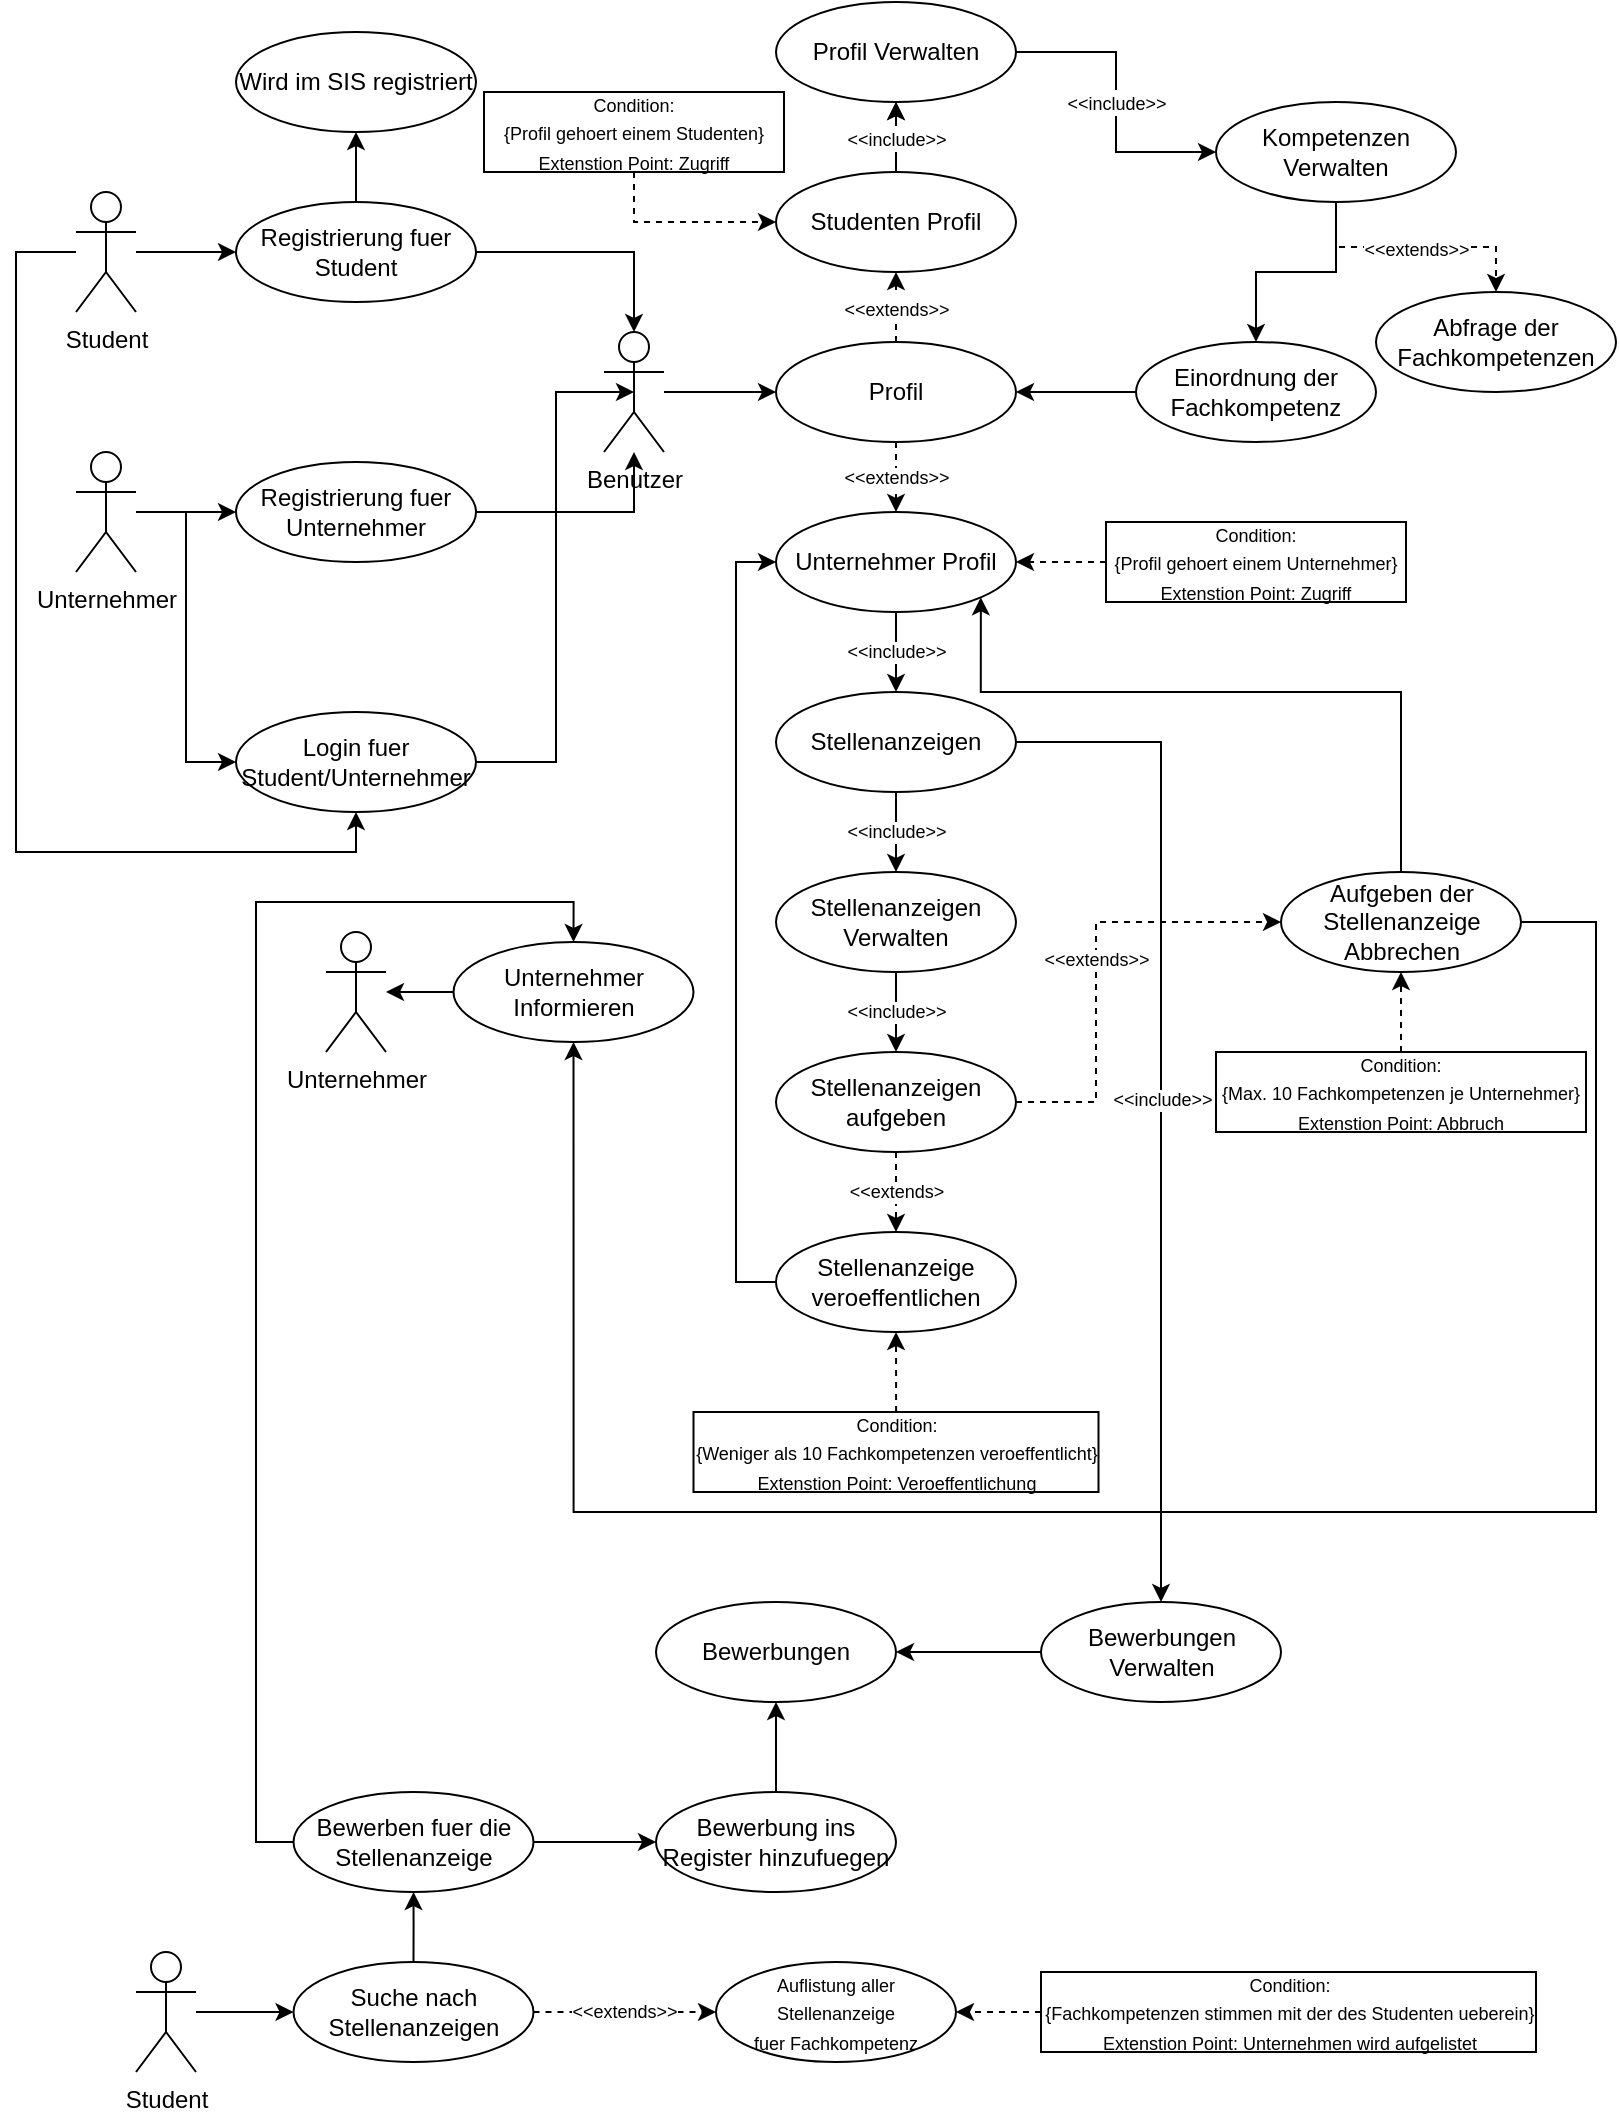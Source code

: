 <mxfile version="15.7.4" type="github">
  <diagram id="29OQ8NQKc4cCfRGXK5-h" name="Page-1">
    <mxGraphModel dx="1523" dy="855" grid="1" gridSize="10" guides="1" tooltips="1" connect="1" arrows="1" fold="1" page="1" pageScale="1" pageWidth="827" pageHeight="1169" math="0" shadow="0">
      <root>
        <mxCell id="0" />
        <mxCell id="1" parent="0" />
        <mxCell id="9E_ZtjAv7ycfbcv7sSrq-9" style="edgeStyle=orthogonalEdgeStyle;orthogonalLoop=1;jettySize=auto;html=1;entryX=0;entryY=0.5;entryDx=0;entryDy=0;strokeColor=default;rounded=0;strokeWidth=1;" parent="1" source="9E_ZtjAv7ycfbcv7sSrq-1" target="9E_ZtjAv7ycfbcv7sSrq-8" edge="1">
          <mxGeometry relative="1" as="geometry" />
        </mxCell>
        <mxCell id="9E_ZtjAv7ycfbcv7sSrq-25" style="edgeStyle=orthogonalEdgeStyle;rounded=0;orthogonalLoop=1;jettySize=auto;html=1;entryX=0.5;entryY=1;entryDx=0;entryDy=0;" parent="1" source="9E_ZtjAv7ycfbcv7sSrq-1" target="9E_ZtjAv7ycfbcv7sSrq-23" edge="1">
          <mxGeometry relative="1" as="geometry">
            <Array as="points">
              <mxPoint x="20" y="130" />
              <mxPoint x="20" y="430" />
              <mxPoint x="190" y="430" />
            </Array>
          </mxGeometry>
        </mxCell>
        <mxCell id="9E_ZtjAv7ycfbcv7sSrq-1" value="Student" style="shape=umlActor;verticalLabelPosition=bottom;verticalAlign=top;html=1;outlineConnect=0;" parent="1" vertex="1">
          <mxGeometry x="50" y="100" width="30" height="60" as="geometry" />
        </mxCell>
        <mxCell id="9E_ZtjAv7ycfbcv7sSrq-16" style="edgeStyle=orthogonalEdgeStyle;rounded=0;orthogonalLoop=1;jettySize=auto;html=1;entryX=0;entryY=0.5;entryDx=0;entryDy=0;" parent="1" source="9E_ZtjAv7ycfbcv7sSrq-2" target="9E_ZtjAv7ycfbcv7sSrq-15" edge="1">
          <mxGeometry relative="1" as="geometry" />
        </mxCell>
        <mxCell id="9E_ZtjAv7ycfbcv7sSrq-24" style="edgeStyle=orthogonalEdgeStyle;rounded=0;orthogonalLoop=1;jettySize=auto;html=1;entryX=0;entryY=0.5;entryDx=0;entryDy=0;" parent="1" source="9E_ZtjAv7ycfbcv7sSrq-2" target="9E_ZtjAv7ycfbcv7sSrq-23" edge="1">
          <mxGeometry relative="1" as="geometry" />
        </mxCell>
        <mxCell id="9E_ZtjAv7ycfbcv7sSrq-2" value="Unternehmer" style="shape=umlActor;verticalLabelPosition=bottom;verticalAlign=top;html=1;outlineConnect=0;" parent="1" vertex="1">
          <mxGeometry x="50" y="230" width="30" height="60" as="geometry" />
        </mxCell>
        <mxCell id="9E_ZtjAv7ycfbcv7sSrq-14" style="edgeStyle=orthogonalEdgeStyle;rounded=0;orthogonalLoop=1;jettySize=auto;html=1;entryX=0.5;entryY=0;entryDx=0;entryDy=0;entryPerimeter=0;" parent="1" source="9E_ZtjAv7ycfbcv7sSrq-8" target="9E_ZtjAv7ycfbcv7sSrq-12" edge="1">
          <mxGeometry relative="1" as="geometry" />
        </mxCell>
        <mxCell id="9E_ZtjAv7ycfbcv7sSrq-20" style="edgeStyle=orthogonalEdgeStyle;rounded=0;orthogonalLoop=1;jettySize=auto;html=1;entryX=0.5;entryY=1;entryDx=0;entryDy=0;" parent="1" source="9E_ZtjAv7ycfbcv7sSrq-8" target="9E_ZtjAv7ycfbcv7sSrq-19" edge="1">
          <mxGeometry relative="1" as="geometry" />
        </mxCell>
        <mxCell id="9E_ZtjAv7ycfbcv7sSrq-8" value="Registrierung fuer Student" style="ellipse;whiteSpace=wrap;html=1;" parent="1" vertex="1">
          <mxGeometry x="130" y="105" width="120" height="50" as="geometry" />
        </mxCell>
        <mxCell id="9E_ZtjAv7ycfbcv7sSrq-32" style="edgeStyle=orthogonalEdgeStyle;rounded=0;orthogonalLoop=1;jettySize=auto;html=1;entryX=0;entryY=0.5;entryDx=0;entryDy=0;" parent="1" source="9E_ZtjAv7ycfbcv7sSrq-12" target="9E_ZtjAv7ycfbcv7sSrq-31" edge="1">
          <mxGeometry relative="1" as="geometry" />
        </mxCell>
        <mxCell id="9E_ZtjAv7ycfbcv7sSrq-12" value="Benutzer" style="shape=umlActor;verticalLabelPosition=bottom;verticalAlign=top;html=1;outlineConnect=0;" parent="1" vertex="1">
          <mxGeometry x="314" y="170" width="30" height="60" as="geometry" />
        </mxCell>
        <mxCell id="9E_ZtjAv7ycfbcv7sSrq-17" style="edgeStyle=orthogonalEdgeStyle;rounded=0;orthogonalLoop=1;jettySize=auto;html=1;" parent="1" source="9E_ZtjAv7ycfbcv7sSrq-15" target="9E_ZtjAv7ycfbcv7sSrq-12" edge="1">
          <mxGeometry relative="1" as="geometry" />
        </mxCell>
        <mxCell id="9E_ZtjAv7ycfbcv7sSrq-15" value="Registrierung fuer Unternehmer" style="ellipse;whiteSpace=wrap;html=1;" parent="1" vertex="1">
          <mxGeometry x="130" y="235" width="120" height="50" as="geometry" />
        </mxCell>
        <mxCell id="9E_ZtjAv7ycfbcv7sSrq-19" value="Wird im SIS registriert" style="ellipse;whiteSpace=wrap;html=1;" parent="1" vertex="1">
          <mxGeometry x="130" y="20" width="120" height="50" as="geometry" />
        </mxCell>
        <mxCell id="9E_ZtjAv7ycfbcv7sSrq-27" style="edgeStyle=orthogonalEdgeStyle;rounded=0;orthogonalLoop=1;jettySize=auto;html=1;entryX=0.5;entryY=0.5;entryDx=0;entryDy=0;entryPerimeter=0;" parent="1" source="9E_ZtjAv7ycfbcv7sSrq-23" target="9E_ZtjAv7ycfbcv7sSrq-12" edge="1">
          <mxGeometry relative="1" as="geometry">
            <Array as="points">
              <mxPoint x="290" y="385" />
              <mxPoint x="290" y="200" />
            </Array>
          </mxGeometry>
        </mxCell>
        <mxCell id="9E_ZtjAv7ycfbcv7sSrq-23" value="Login fuer Student/Unternehmer" style="ellipse;whiteSpace=wrap;html=1;" parent="1" vertex="1">
          <mxGeometry x="130" y="360" width="120" height="50" as="geometry" />
        </mxCell>
        <mxCell id="9E_ZtjAv7ycfbcv7sSrq-61" value="&lt;font style=&quot;font-size: 9px&quot;&gt;&amp;lt;&amp;lt;extends&amp;gt;&amp;gt;&lt;/font&gt;" style="edgeStyle=orthogonalEdgeStyle;rounded=0;orthogonalLoop=1;jettySize=auto;html=1;entryX=0.5;entryY=1;entryDx=0;entryDy=0;strokeColor=default;strokeWidth=1;dashed=1;" parent="1" source="9E_ZtjAv7ycfbcv7sSrq-31" target="9E_ZtjAv7ycfbcv7sSrq-60" edge="1">
          <mxGeometry relative="1" as="geometry" />
        </mxCell>
        <mxCell id="9E_ZtjAv7ycfbcv7sSrq-69" value="&amp;lt;&amp;lt;extends&amp;gt;&amp;gt;" style="edgeStyle=orthogonalEdgeStyle;rounded=0;orthogonalLoop=1;jettySize=auto;html=1;entryX=0.5;entryY=0;entryDx=0;entryDy=0;fontSize=9;strokeColor=default;strokeWidth=1;dashed=1;" parent="1" source="9E_ZtjAv7ycfbcv7sSrq-31" target="9E_ZtjAv7ycfbcv7sSrq-66" edge="1">
          <mxGeometry relative="1" as="geometry" />
        </mxCell>
        <mxCell id="9E_ZtjAv7ycfbcv7sSrq-31" value="Profil" style="ellipse;whiteSpace=wrap;html=1;" parent="1" vertex="1">
          <mxGeometry x="400" y="175" width="120" height="50" as="geometry" />
        </mxCell>
        <mxCell id="9E_ZtjAv7ycfbcv7sSrq-52" value="&lt;font style=&quot;font-size: 9px&quot;&gt;&amp;lt;&amp;lt;extends&amp;gt;&amp;gt;&lt;/font&gt;" style="edgeStyle=orthogonalEdgeStyle;rounded=0;orthogonalLoop=1;jettySize=auto;html=1;entryX=0.5;entryY=0;entryDx=0;entryDy=0;strokeColor=default;strokeWidth=1;dashed=1;" parent="1" source="9E_ZtjAv7ycfbcv7sSrq-33" target="9E_ZtjAv7ycfbcv7sSrq-35" edge="1">
          <mxGeometry relative="1" as="geometry" />
        </mxCell>
        <mxCell id="9E_ZtjAv7ycfbcv7sSrq-58" style="edgeStyle=orthogonalEdgeStyle;rounded=0;orthogonalLoop=1;jettySize=auto;html=1;entryX=0.5;entryY=0;entryDx=0;entryDy=0;strokeColor=default;strokeWidth=1;" parent="1" source="9E_ZtjAv7ycfbcv7sSrq-33" target="9E_ZtjAv7ycfbcv7sSrq-57" edge="1">
          <mxGeometry relative="1" as="geometry" />
        </mxCell>
        <mxCell id="9E_ZtjAv7ycfbcv7sSrq-33" value="Kompetenzen&lt;br&gt;Verwalten" style="ellipse;whiteSpace=wrap;html=1;" parent="1" vertex="1">
          <mxGeometry x="620" y="55" width="120" height="50" as="geometry" />
        </mxCell>
        <mxCell id="9E_ZtjAv7ycfbcv7sSrq-35" value="Abfrage der&lt;br&gt;Fachkompetenzen" style="ellipse;whiteSpace=wrap;html=1;" parent="1" vertex="1">
          <mxGeometry x="700" y="150" width="120" height="50" as="geometry" />
        </mxCell>
        <mxCell id="9E_ZtjAv7ycfbcv7sSrq-51" value="&lt;font style=&quot;font-size: 9px&quot;&gt;&amp;lt;&amp;lt;include&amp;gt;&amp;gt;&lt;/font&gt;" style="edgeStyle=orthogonalEdgeStyle;rounded=0;orthogonalLoop=1;jettySize=auto;html=1;entryX=0;entryY=0.5;entryDx=0;entryDy=0;strokeColor=default;strokeWidth=1;" parent="1" source="9E_ZtjAv7ycfbcv7sSrq-47" target="9E_ZtjAv7ycfbcv7sSrq-33" edge="1">
          <mxGeometry relative="1" as="geometry" />
        </mxCell>
        <mxCell id="9E_ZtjAv7ycfbcv7sSrq-47" value="Profil Verwalten" style="ellipse;whiteSpace=wrap;html=1;" parent="1" vertex="1">
          <mxGeometry x="400" y="5" width="120" height="50" as="geometry" />
        </mxCell>
        <mxCell id="9E_ZtjAv7ycfbcv7sSrq-59" style="edgeStyle=orthogonalEdgeStyle;rounded=0;orthogonalLoop=1;jettySize=auto;html=1;entryX=1;entryY=0.5;entryDx=0;entryDy=0;strokeColor=default;strokeWidth=1;" parent="1" source="9E_ZtjAv7ycfbcv7sSrq-57" target="9E_ZtjAv7ycfbcv7sSrq-31" edge="1">
          <mxGeometry relative="1" as="geometry" />
        </mxCell>
        <mxCell id="9E_ZtjAv7ycfbcv7sSrq-57" value="Einordnung der Fachkompetenz" style="ellipse;whiteSpace=wrap;html=1;" parent="1" vertex="1">
          <mxGeometry x="580" y="175" width="120" height="50" as="geometry" />
        </mxCell>
        <mxCell id="9E_ZtjAv7ycfbcv7sSrq-62" style="edgeStyle=orthogonalEdgeStyle;rounded=0;orthogonalLoop=1;jettySize=auto;html=1;entryX=0.5;entryY=1;entryDx=0;entryDy=0;strokeColor=default;strokeWidth=1;" parent="1" source="9E_ZtjAv7ycfbcv7sSrq-60" target="9E_ZtjAv7ycfbcv7sSrq-47" edge="1">
          <mxGeometry relative="1" as="geometry" />
        </mxCell>
        <mxCell id="9E_ZtjAv7ycfbcv7sSrq-63" value="&lt;font style=&quot;font-size: 9px&quot;&gt;&amp;lt;&amp;lt;include&amp;gt;&amp;gt;&lt;/font&gt;" style="edgeStyle=orthogonalEdgeStyle;rounded=0;orthogonalLoop=1;jettySize=auto;html=1;strokeColor=default;strokeWidth=1;" parent="1" source="9E_ZtjAv7ycfbcv7sSrq-60" target="9E_ZtjAv7ycfbcv7sSrq-47" edge="1">
          <mxGeometry relative="1" as="geometry" />
        </mxCell>
        <mxCell id="9E_ZtjAv7ycfbcv7sSrq-60" value="Studenten Profil" style="ellipse;whiteSpace=wrap;html=1;" parent="1" vertex="1">
          <mxGeometry x="400" y="90" width="120" height="50" as="geometry" />
        </mxCell>
        <mxCell id="9E_ZtjAv7ycfbcv7sSrq-65" style="edgeStyle=orthogonalEdgeStyle;rounded=0;orthogonalLoop=1;jettySize=auto;html=1;entryX=0;entryY=0.5;entryDx=0;entryDy=0;fontSize=9;strokeColor=default;strokeWidth=1;dashed=1;" parent="1" source="9E_ZtjAv7ycfbcv7sSrq-64" target="9E_ZtjAv7ycfbcv7sSrq-60" edge="1">
          <mxGeometry relative="1" as="geometry" />
        </mxCell>
        <mxCell id="9E_ZtjAv7ycfbcv7sSrq-64" value="&lt;font style=&quot;font-size: 9px&quot;&gt;Condition:&lt;br&gt;{Profil gehoert einem Studenten}&lt;br&gt;Extenstion Point: Zugriff&lt;/font&gt;" style="rounded=0;whiteSpace=wrap;html=1;" parent="1" vertex="1">
          <mxGeometry x="254" y="50" width="150" height="40" as="geometry" />
        </mxCell>
        <mxCell id="9E_ZtjAv7ycfbcv7sSrq-104" value="&amp;lt;&amp;lt;include&amp;gt;&amp;gt;" style="edgeStyle=orthogonalEdgeStyle;rounded=0;orthogonalLoop=1;jettySize=auto;html=1;entryX=0.5;entryY=0;entryDx=0;entryDy=0;fontSize=9;strokeColor=default;strokeWidth=1;" parent="1" source="9E_ZtjAv7ycfbcv7sSrq-66" target="9E_ZtjAv7ycfbcv7sSrq-102" edge="1">
          <mxGeometry relative="1" as="geometry" />
        </mxCell>
        <mxCell id="9E_ZtjAv7ycfbcv7sSrq-66" value="Unternehmer Profil" style="ellipse;whiteSpace=wrap;html=1;" parent="1" vertex="1">
          <mxGeometry x="400" y="260" width="120" height="50" as="geometry" />
        </mxCell>
        <mxCell id="9E_ZtjAv7ycfbcv7sSrq-68" style="edgeStyle=orthogonalEdgeStyle;rounded=0;orthogonalLoop=1;jettySize=auto;html=1;entryX=1;entryY=0.5;entryDx=0;entryDy=0;fontSize=9;strokeColor=default;strokeWidth=1;dashed=1;" parent="1" source="9E_ZtjAv7ycfbcv7sSrq-67" target="9E_ZtjAv7ycfbcv7sSrq-66" edge="1">
          <mxGeometry relative="1" as="geometry" />
        </mxCell>
        <mxCell id="9E_ZtjAv7ycfbcv7sSrq-67" value="&lt;font style=&quot;font-size: 9px&quot;&gt;Condition:&lt;br&gt;{Profil gehoert einem Unternehmer}&lt;br&gt;Extenstion Point: Zugriff&lt;/font&gt;" style="rounded=0;whiteSpace=wrap;html=1;" parent="1" vertex="1">
          <mxGeometry x="565" y="265" width="150" height="40" as="geometry" />
        </mxCell>
        <mxCell id="9E_ZtjAv7ycfbcv7sSrq-81" value="&amp;lt;&amp;lt;include&amp;gt;&amp;gt;" style="edgeStyle=orthogonalEdgeStyle;rounded=0;orthogonalLoop=1;jettySize=auto;html=1;entryX=0.5;entryY=0;entryDx=0;entryDy=0;fontSize=9;strokeColor=default;strokeWidth=1;" parent="1" source="9E_ZtjAv7ycfbcv7sSrq-71" target="9E_ZtjAv7ycfbcv7sSrq-74" edge="1">
          <mxGeometry relative="1" as="geometry" />
        </mxCell>
        <mxCell id="9E_ZtjAv7ycfbcv7sSrq-71" value="Stellenanzeigen&lt;br&gt;Verwalten" style="ellipse;whiteSpace=wrap;html=1;" parent="1" vertex="1">
          <mxGeometry x="400" y="440" width="120" height="50" as="geometry" />
        </mxCell>
        <mxCell id="9E_ZtjAv7ycfbcv7sSrq-84" value="&amp;lt;&amp;lt;extends&amp;gt;&amp;gt;" style="edgeStyle=orthogonalEdgeStyle;rounded=0;orthogonalLoop=1;jettySize=auto;html=1;entryX=0;entryY=0.5;entryDx=0;entryDy=0;fontSize=9;strokeColor=default;strokeWidth=1;dashed=1;" parent="1" source="9E_ZtjAv7ycfbcv7sSrq-74" target="9E_ZtjAv7ycfbcv7sSrq-80" edge="1">
          <mxGeometry relative="1" as="geometry">
            <Array as="points">
              <mxPoint x="560" y="555" />
              <mxPoint x="560" y="465" />
            </Array>
          </mxGeometry>
        </mxCell>
        <mxCell id="9E_ZtjAv7ycfbcv7sSrq-88" value="&amp;lt;&amp;lt;extends&amp;gt;" style="edgeStyle=orthogonalEdgeStyle;rounded=0;orthogonalLoop=1;jettySize=auto;html=1;entryX=0.5;entryY=0;entryDx=0;entryDy=0;dashed=1;fontSize=9;strokeColor=default;strokeWidth=1;" parent="1" source="9E_ZtjAv7ycfbcv7sSrq-74" target="9E_ZtjAv7ycfbcv7sSrq-87" edge="1">
          <mxGeometry relative="1" as="geometry" />
        </mxCell>
        <mxCell id="9E_ZtjAv7ycfbcv7sSrq-74" value="Stellenanzeigen aufgeben" style="ellipse;whiteSpace=wrap;html=1;" parent="1" vertex="1">
          <mxGeometry x="400" y="530" width="120" height="50" as="geometry" />
        </mxCell>
        <mxCell id="9E_ZtjAv7ycfbcv7sSrq-86" style="edgeStyle=orthogonalEdgeStyle;rounded=0;orthogonalLoop=1;jettySize=auto;html=1;entryX=0.5;entryY=1;entryDx=0;entryDy=0;fontSize=9;strokeColor=default;strokeWidth=1;dashed=1;" parent="1" source="9E_ZtjAv7ycfbcv7sSrq-77" target="9E_ZtjAv7ycfbcv7sSrq-80" edge="1">
          <mxGeometry relative="1" as="geometry" />
        </mxCell>
        <mxCell id="9E_ZtjAv7ycfbcv7sSrq-77" value="&lt;font style=&quot;font-size: 9px&quot;&gt;Condition:&lt;br&gt;{Max. 10 Fachkompetenzen je Unternehmer}&lt;br&gt;Extenstion Point: Abbruch&lt;br&gt;&lt;/font&gt;" style="rounded=0;whiteSpace=wrap;html=1;" parent="1" vertex="1">
          <mxGeometry x="620" y="530" width="185" height="40" as="geometry" />
        </mxCell>
        <mxCell id="9E_ZtjAv7ycfbcv7sSrq-85" style="edgeStyle=orthogonalEdgeStyle;rounded=0;orthogonalLoop=1;jettySize=auto;html=1;entryX=1;entryY=1;entryDx=0;entryDy=0;fontSize=9;strokeColor=default;strokeWidth=1;" parent="1" source="9E_ZtjAv7ycfbcv7sSrq-80" target="9E_ZtjAv7ycfbcv7sSrq-66" edge="1">
          <mxGeometry relative="1" as="geometry">
            <Array as="points">
              <mxPoint x="712" y="350" />
              <mxPoint x="503" y="350" />
            </Array>
          </mxGeometry>
        </mxCell>
        <mxCell id="9E_ZtjAv7ycfbcv7sSrq-99" style="edgeStyle=orthogonalEdgeStyle;rounded=0;orthogonalLoop=1;jettySize=auto;html=1;entryX=0.5;entryY=1;entryDx=0;entryDy=0;fontSize=9;strokeColor=default;strokeWidth=1;" parent="1" source="9E_ZtjAv7ycfbcv7sSrq-80" target="9E_ZtjAv7ycfbcv7sSrq-96" edge="1">
          <mxGeometry relative="1" as="geometry">
            <Array as="points">
              <mxPoint x="810" y="465" />
              <mxPoint x="810" y="760" />
              <mxPoint x="299" y="760" />
            </Array>
          </mxGeometry>
        </mxCell>
        <mxCell id="9E_ZtjAv7ycfbcv7sSrq-80" value="Aufgeben der Stellenanzeige Abbrechen" style="ellipse;whiteSpace=wrap;html=1;" parent="1" vertex="1">
          <mxGeometry x="652.5" y="440" width="120" height="50" as="geometry" />
        </mxCell>
        <mxCell id="9E_ZtjAv7ycfbcv7sSrq-89" style="edgeStyle=orthogonalEdgeStyle;rounded=0;orthogonalLoop=1;jettySize=auto;html=1;entryX=0;entryY=0.5;entryDx=0;entryDy=0;fontSize=9;strokeColor=default;strokeWidth=1;" parent="1" source="9E_ZtjAv7ycfbcv7sSrq-87" target="9E_ZtjAv7ycfbcv7sSrq-66" edge="1">
          <mxGeometry relative="1" as="geometry">
            <Array as="points">
              <mxPoint x="380" y="645" />
              <mxPoint x="380" y="285" />
            </Array>
          </mxGeometry>
        </mxCell>
        <mxCell id="9E_ZtjAv7ycfbcv7sSrq-87" value="Stellenanzeige veroeffentlichen" style="ellipse;whiteSpace=wrap;html=1;" parent="1" vertex="1">
          <mxGeometry x="400" y="620" width="120" height="50" as="geometry" />
        </mxCell>
        <mxCell id="9E_ZtjAv7ycfbcv7sSrq-92" style="edgeStyle=orthogonalEdgeStyle;rounded=0;orthogonalLoop=1;jettySize=auto;html=1;entryX=0.5;entryY=1;entryDx=0;entryDy=0;fontSize=9;strokeColor=default;strokeWidth=1;dashed=1;" parent="1" source="9E_ZtjAv7ycfbcv7sSrq-91" target="9E_ZtjAv7ycfbcv7sSrq-87" edge="1">
          <mxGeometry relative="1" as="geometry" />
        </mxCell>
        <mxCell id="9E_ZtjAv7ycfbcv7sSrq-91" value="&lt;font style=&quot;font-size: 9px&quot;&gt;Condition:&lt;br&gt;{Weniger als 10 Fachkompetenzen veroeffentlicht}&lt;br&gt;Extenstion Point: Veroeffentlichung&lt;br&gt;&lt;/font&gt;" style="rounded=0;whiteSpace=wrap;html=1;" parent="1" vertex="1">
          <mxGeometry x="358.75" y="710" width="202.5" height="40" as="geometry" />
        </mxCell>
        <mxCell id="9E_ZtjAv7ycfbcv7sSrq-94" value="Unternehmer" style="shape=umlActor;verticalLabelPosition=bottom;verticalAlign=top;html=1;outlineConnect=0;" parent="1" vertex="1">
          <mxGeometry x="175" y="470" width="30" height="60" as="geometry" />
        </mxCell>
        <mxCell id="9E_ZtjAv7ycfbcv7sSrq-98" style="edgeStyle=orthogonalEdgeStyle;rounded=0;orthogonalLoop=1;jettySize=auto;html=1;fontSize=9;strokeColor=default;strokeWidth=1;" parent="1" source="9E_ZtjAv7ycfbcv7sSrq-96" target="9E_ZtjAv7ycfbcv7sSrq-94" edge="1">
          <mxGeometry relative="1" as="geometry" />
        </mxCell>
        <mxCell id="9E_ZtjAv7ycfbcv7sSrq-96" value="Unternehmer Informieren" style="ellipse;whiteSpace=wrap;html=1;" parent="1" vertex="1">
          <mxGeometry x="238.75" y="475" width="120" height="50" as="geometry" />
        </mxCell>
        <mxCell id="9E_ZtjAv7ycfbcv7sSrq-103" value="&amp;lt;&amp;lt;include&amp;gt;&amp;gt;" style="edgeStyle=orthogonalEdgeStyle;rounded=0;orthogonalLoop=1;jettySize=auto;html=1;entryX=0.5;entryY=0;entryDx=0;entryDy=0;fontSize=9;strokeColor=default;strokeWidth=1;" parent="1" source="9E_ZtjAv7ycfbcv7sSrq-102" target="9E_ZtjAv7ycfbcv7sSrq-71" edge="1">
          <mxGeometry relative="1" as="geometry" />
        </mxCell>
        <mxCell id="9E_ZtjAv7ycfbcv7sSrq-107" value="&amp;lt;&amp;lt;include&amp;gt;&amp;gt;" style="edgeStyle=orthogonalEdgeStyle;rounded=0;orthogonalLoop=1;jettySize=auto;html=1;entryX=0.5;entryY=0;entryDx=0;entryDy=0;fontSize=9;strokeColor=default;strokeWidth=1;" parent="1" source="9E_ZtjAv7ycfbcv7sSrq-102" target="9E_ZtjAv7ycfbcv7sSrq-106" edge="1">
          <mxGeometry relative="1" as="geometry">
            <Array as="points">
              <mxPoint x="592" y="375" />
            </Array>
          </mxGeometry>
        </mxCell>
        <mxCell id="9E_ZtjAv7ycfbcv7sSrq-102" value="Stellenanzeigen" style="ellipse;whiteSpace=wrap;html=1;" parent="1" vertex="1">
          <mxGeometry x="400" y="350" width="120" height="50" as="geometry" />
        </mxCell>
        <mxCell id="9E_ZtjAv7ycfbcv7sSrq-125" style="edgeStyle=orthogonalEdgeStyle;rounded=0;orthogonalLoop=1;jettySize=auto;html=1;entryX=1;entryY=0.5;entryDx=0;entryDy=0;fontSize=9;strokeColor=default;strokeWidth=1;" parent="1" source="9E_ZtjAv7ycfbcv7sSrq-106" target="9E_ZtjAv7ycfbcv7sSrq-118" edge="1">
          <mxGeometry relative="1" as="geometry" />
        </mxCell>
        <mxCell id="9E_ZtjAv7ycfbcv7sSrq-106" value="Bewerbungen Verwalten" style="ellipse;whiteSpace=wrap;html=1;" parent="1" vertex="1">
          <mxGeometry x="532.5" y="805" width="120" height="50" as="geometry" />
        </mxCell>
        <mxCell id="9E_ZtjAv7ycfbcv7sSrq-110" style="edgeStyle=orthogonalEdgeStyle;rounded=0;orthogonalLoop=1;jettySize=auto;html=1;entryX=0;entryY=0.5;entryDx=0;entryDy=0;fontSize=9;strokeColor=default;strokeWidth=1;" parent="1" source="9E_ZtjAv7ycfbcv7sSrq-108" target="9E_ZtjAv7ycfbcv7sSrq-109" edge="1">
          <mxGeometry relative="1" as="geometry" />
        </mxCell>
        <mxCell id="9E_ZtjAv7ycfbcv7sSrq-108" value="Student" style="shape=umlActor;verticalLabelPosition=bottom;verticalAlign=top;html=1;outlineConnect=0;" parent="1" vertex="1">
          <mxGeometry x="80" y="980" width="30" height="60" as="geometry" />
        </mxCell>
        <mxCell id="9E_ZtjAv7ycfbcv7sSrq-112" value="&amp;lt;&amp;lt;extends&amp;gt;&amp;gt;" style="edgeStyle=orthogonalEdgeStyle;rounded=0;orthogonalLoop=1;jettySize=auto;html=1;entryX=0;entryY=0.5;entryDx=0;entryDy=0;fontSize=9;strokeColor=default;strokeWidth=1;dashed=1;" parent="1" source="9E_ZtjAv7ycfbcv7sSrq-109" target="9E_ZtjAv7ycfbcv7sSrq-111" edge="1">
          <mxGeometry relative="1" as="geometry" />
        </mxCell>
        <mxCell id="9E_ZtjAv7ycfbcv7sSrq-116" style="edgeStyle=orthogonalEdgeStyle;rounded=0;orthogonalLoop=1;jettySize=auto;html=1;entryX=0.5;entryY=1;entryDx=0;entryDy=0;fontSize=9;strokeColor=default;strokeWidth=1;" parent="1" source="9E_ZtjAv7ycfbcv7sSrq-109" target="9E_ZtjAv7ycfbcv7sSrq-115" edge="1">
          <mxGeometry relative="1" as="geometry" />
        </mxCell>
        <mxCell id="9E_ZtjAv7ycfbcv7sSrq-109" value="Suche nach Stellenanzeigen" style="ellipse;whiteSpace=wrap;html=1;" parent="1" vertex="1">
          <mxGeometry x="158.75" y="985" width="120" height="50" as="geometry" />
        </mxCell>
        <mxCell id="9E_ZtjAv7ycfbcv7sSrq-111" value="&lt;font style=&quot;font-size: 9px&quot;&gt;Auflistung aller&lt;br&gt;Stellenanzeige&lt;br&gt;fuer Fachkompetenz&lt;/font&gt;" style="ellipse;whiteSpace=wrap;html=1;" parent="1" vertex="1">
          <mxGeometry x="370" y="985" width="120" height="50" as="geometry" />
        </mxCell>
        <mxCell id="9E_ZtjAv7ycfbcv7sSrq-114" style="edgeStyle=orthogonalEdgeStyle;rounded=0;orthogonalLoop=1;jettySize=auto;html=1;entryX=1;entryY=0.5;entryDx=0;entryDy=0;fontSize=9;strokeColor=default;strokeWidth=1;dashed=1;" parent="1" source="9E_ZtjAv7ycfbcv7sSrq-113" target="9E_ZtjAv7ycfbcv7sSrq-111" edge="1">
          <mxGeometry relative="1" as="geometry" />
        </mxCell>
        <mxCell id="9E_ZtjAv7ycfbcv7sSrq-113" value="&lt;font style=&quot;font-size: 9px&quot;&gt;Condition:&lt;br&gt;{Fachkompetenzen stimmen mit der des Studenten ueberein}&lt;br&gt;Extenstion Point: Unternehmen wird aufgelistet&lt;br&gt;&lt;/font&gt;" style="rounded=0;whiteSpace=wrap;html=1;" parent="1" vertex="1">
          <mxGeometry x="532.5" y="990" width="247.5" height="40" as="geometry" />
        </mxCell>
        <mxCell id="9E_ZtjAv7ycfbcv7sSrq-117" style="edgeStyle=orthogonalEdgeStyle;rounded=0;orthogonalLoop=1;jettySize=auto;html=1;entryX=0.5;entryY=0;entryDx=0;entryDy=0;fontSize=9;strokeColor=default;strokeWidth=1;" parent="1" source="9E_ZtjAv7ycfbcv7sSrq-115" target="9E_ZtjAv7ycfbcv7sSrq-96" edge="1">
          <mxGeometry relative="1" as="geometry">
            <Array as="points">
              <mxPoint x="140" y="925" />
              <mxPoint x="140" y="455" />
              <mxPoint x="299" y="455" />
            </Array>
          </mxGeometry>
        </mxCell>
        <mxCell id="9E_ZtjAv7ycfbcv7sSrq-123" style="edgeStyle=orthogonalEdgeStyle;rounded=0;orthogonalLoop=1;jettySize=auto;html=1;entryX=0;entryY=0.5;entryDx=0;entryDy=0;fontSize=9;strokeColor=default;strokeWidth=1;" parent="1" source="9E_ZtjAv7ycfbcv7sSrq-115" target="9E_ZtjAv7ycfbcv7sSrq-119" edge="1">
          <mxGeometry relative="1" as="geometry" />
        </mxCell>
        <mxCell id="9E_ZtjAv7ycfbcv7sSrq-115" value="Bewerben fuer die Stellenanzeige" style="ellipse;whiteSpace=wrap;html=1;" parent="1" vertex="1">
          <mxGeometry x="158.75" y="900" width="120" height="50" as="geometry" />
        </mxCell>
        <mxCell id="9E_ZtjAv7ycfbcv7sSrq-118" value="Bewerbungen" style="ellipse;whiteSpace=wrap;html=1;" parent="1" vertex="1">
          <mxGeometry x="340" y="805" width="120" height="50" as="geometry" />
        </mxCell>
        <mxCell id="9E_ZtjAv7ycfbcv7sSrq-124" style="edgeStyle=orthogonalEdgeStyle;rounded=0;orthogonalLoop=1;jettySize=auto;html=1;entryX=0.5;entryY=1;entryDx=0;entryDy=0;fontSize=9;strokeColor=default;strokeWidth=1;" parent="1" source="9E_ZtjAv7ycfbcv7sSrq-119" target="9E_ZtjAv7ycfbcv7sSrq-118" edge="1">
          <mxGeometry relative="1" as="geometry" />
        </mxCell>
        <mxCell id="9E_ZtjAv7ycfbcv7sSrq-119" value="Bewerbung ins Register hinzufuegen" style="ellipse;whiteSpace=wrap;html=1;" parent="1" vertex="1">
          <mxGeometry x="340" y="900" width="120" height="50" as="geometry" />
        </mxCell>
      </root>
    </mxGraphModel>
  </diagram>
</mxfile>
